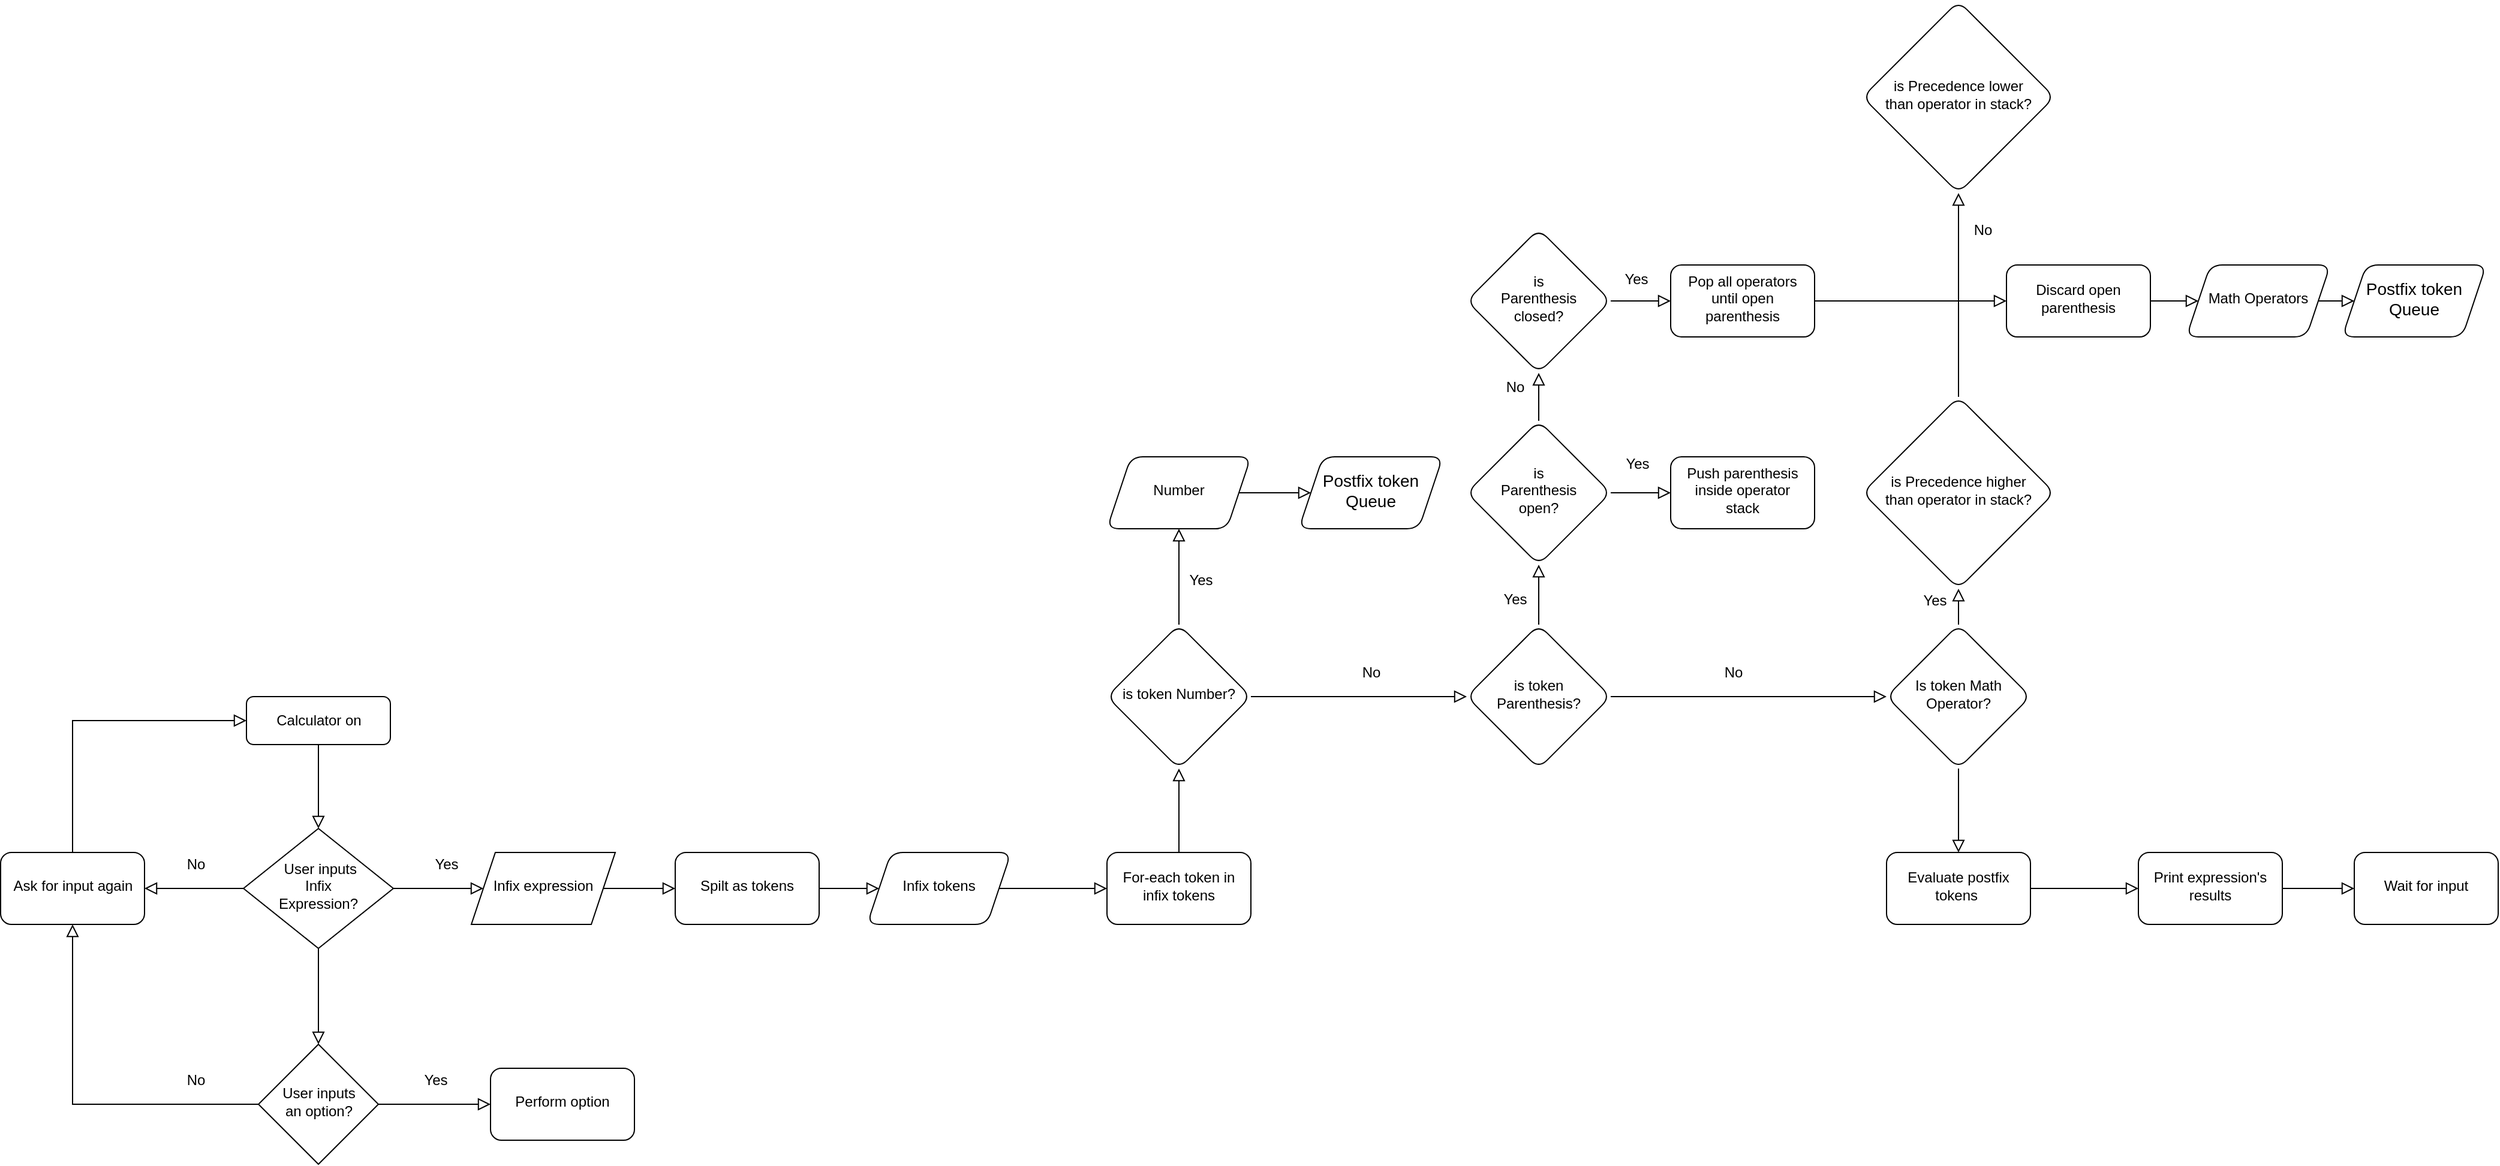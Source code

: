 <mxfile version="16.5.3" type="github">
  <diagram id="C5RBs43oDa-KdzZeNtuy" name="Page-1">
    <mxGraphModel dx="1960" dy="1651" grid="1" gridSize="10" guides="1" tooltips="1" connect="1" arrows="1" fold="1" page="0" pageScale="1" pageWidth="827" pageHeight="1169" math="0" shadow="0">
      <root>
        <mxCell id="WIyWlLk6GJQsqaUBKTNV-0" />
        <mxCell id="WIyWlLk6GJQsqaUBKTNV-1" parent="WIyWlLk6GJQsqaUBKTNV-0" />
        <mxCell id="ZLJSvew3tUVxWvLUYORm-17" value="No" style="edgeStyle=orthogonalEdgeStyle;shape=connector;rounded=0;orthogonalLoop=1;jettySize=auto;html=1;shadow=0;labelBackgroundColor=none;fontFamily=Helvetica;fontSize=12;fontColor=default;endArrow=block;endFill=0;endSize=8;strokeColor=default;strokeWidth=1;" edge="1" parent="WIyWlLk6GJQsqaUBKTNV-1" source="WIyWlLk6GJQsqaUBKTNV-6" target="ZLJSvew3tUVxWvLUYORm-16">
          <mxGeometry x="-0.03" y="-20" relative="1" as="geometry">
            <mxPoint as="offset" />
          </mxGeometry>
        </mxCell>
        <mxCell id="ZLJSvew3tUVxWvLUYORm-36" value="" style="edgeStyle=orthogonalEdgeStyle;shape=connector;rounded=0;orthogonalLoop=1;jettySize=auto;html=1;shadow=0;labelBackgroundColor=none;fontFamily=Helvetica;fontSize=12;fontColor=default;endArrow=block;endFill=0;endSize=8;strokeColor=default;strokeWidth=1;" edge="1" parent="WIyWlLk6GJQsqaUBKTNV-1" source="WIyWlLk6GJQsqaUBKTNV-6" target="ZLJSvew3tUVxWvLUYORm-35">
          <mxGeometry relative="1" as="geometry" />
        </mxCell>
        <mxCell id="ZLJSvew3tUVxWvLUYORm-96" value="" style="edgeStyle=orthogonalEdgeStyle;shape=connector;rounded=0;orthogonalLoop=1;jettySize=auto;html=1;shadow=0;labelBackgroundColor=none;fontFamily=Helvetica;fontSize=14;fontColor=default;endArrow=block;endFill=0;endSize=8;strokeColor=default;strokeWidth=1;" edge="1" parent="WIyWlLk6GJQsqaUBKTNV-1" source="WIyWlLk6GJQsqaUBKTNV-6" target="ZLJSvew3tUVxWvLUYORm-95">
          <mxGeometry relative="1" as="geometry" />
        </mxCell>
        <mxCell id="ZLJSvew3tUVxWvLUYORm-97" value="Yes" style="edgeLabel;html=1;align=center;verticalAlign=middle;resizable=0;points=[];fontSize=12;fontFamily=Helvetica;fontColor=default;" vertex="1" connectable="0" parent="ZLJSvew3tUVxWvLUYORm-96">
          <mxGeometry x="0.316" y="2" relative="1" as="geometry">
            <mxPoint x="-6" y="-18" as="offset" />
          </mxGeometry>
        </mxCell>
        <mxCell id="WIyWlLk6GJQsqaUBKTNV-6" value="&lt;font style=&quot;font-size: 12px&quot;&gt;&amp;nbsp;User inputs&lt;br&gt;Infix &lt;br&gt;Expression?&lt;/font&gt;" style="rhombus;whiteSpace=wrap;html=1;shadow=0;fontFamily=Helvetica;fontSize=12;align=center;strokeWidth=1;spacing=6;spacingTop=-4;" parent="WIyWlLk6GJQsqaUBKTNV-1" vertex="1">
          <mxGeometry x="170" y="150" width="125" height="100" as="geometry" />
        </mxCell>
        <mxCell id="ZLJSvew3tUVxWvLUYORm-5" style="edgeStyle=orthogonalEdgeStyle;shape=connector;rounded=0;orthogonalLoop=1;jettySize=auto;html=1;entryX=0.5;entryY=0;entryDx=0;entryDy=0;shadow=0;labelBackgroundColor=none;fontFamily=Helvetica;fontSize=11;fontColor=default;endArrow=block;endFill=0;endSize=8;strokeColor=default;strokeWidth=1;" edge="1" parent="WIyWlLk6GJQsqaUBKTNV-1" source="ZLJSvew3tUVxWvLUYORm-4" target="WIyWlLk6GJQsqaUBKTNV-6">
          <mxGeometry relative="1" as="geometry">
            <mxPoint x="220" y="60" as="targetPoint" />
          </mxGeometry>
        </mxCell>
        <mxCell id="ZLJSvew3tUVxWvLUYORm-4" value="Calculator on" style="rounded=1;whiteSpace=wrap;html=1;fontSize=12;glass=0;strokeWidth=1;shadow=0;" vertex="1" parent="WIyWlLk6GJQsqaUBKTNV-1">
          <mxGeometry x="172.5" y="40" width="120" height="40" as="geometry" />
        </mxCell>
        <mxCell id="ZLJSvew3tUVxWvLUYORm-100" value="" style="edgeStyle=orthogonalEdgeStyle;shape=connector;rounded=0;orthogonalLoop=1;jettySize=auto;html=1;shadow=0;labelBackgroundColor=none;fontFamily=Helvetica;fontSize=14;fontColor=default;endArrow=block;endFill=0;endSize=8;strokeColor=default;strokeWidth=1;" edge="1" parent="WIyWlLk6GJQsqaUBKTNV-1" source="ZLJSvew3tUVxWvLUYORm-14" target="ZLJSvew3tUVxWvLUYORm-99">
          <mxGeometry relative="1" as="geometry" />
        </mxCell>
        <mxCell id="ZLJSvew3tUVxWvLUYORm-14" value="Spilt as tokens" style="rounded=1;whiteSpace=wrap;html=1;shadow=0;strokeWidth=1;spacing=6;spacingTop=-4;" vertex="1" parent="WIyWlLk6GJQsqaUBKTNV-1">
          <mxGeometry x="530" y="170" width="120" height="60" as="geometry" />
        </mxCell>
        <mxCell id="ZLJSvew3tUVxWvLUYORm-20" style="shape=connector;rounded=0;orthogonalLoop=1;jettySize=auto;html=1;entryX=0;entryY=0.5;entryDx=0;entryDy=0;shadow=0;labelBackgroundColor=none;fontFamily=Helvetica;fontSize=12;fontColor=default;endArrow=block;endFill=0;endSize=8;strokeColor=default;strokeWidth=1;exitX=0.5;exitY=0;exitDx=0;exitDy=0;edgeStyle=orthogonalEdgeStyle;" edge="1" parent="WIyWlLk6GJQsqaUBKTNV-1" source="ZLJSvew3tUVxWvLUYORm-16" target="ZLJSvew3tUVxWvLUYORm-4">
          <mxGeometry relative="1" as="geometry" />
        </mxCell>
        <mxCell id="ZLJSvew3tUVxWvLUYORm-16" value="Ask for input again" style="rounded=1;whiteSpace=wrap;html=1;shadow=0;strokeWidth=1;spacing=6;spacingTop=-4;" vertex="1" parent="WIyWlLk6GJQsqaUBKTNV-1">
          <mxGeometry x="-32.5" y="170" width="120" height="60" as="geometry" />
        </mxCell>
        <mxCell id="ZLJSvew3tUVxWvLUYORm-54" style="edgeStyle=orthogonalEdgeStyle;shape=connector;rounded=0;orthogonalLoop=1;jettySize=auto;html=1;exitX=0.5;exitY=0;exitDx=0;exitDy=0;shadow=0;labelBackgroundColor=none;fontFamily=Helvetica;fontSize=12;fontColor=default;endArrow=block;endFill=0;endSize=8;strokeColor=default;strokeWidth=1;" edge="1" parent="WIyWlLk6GJQsqaUBKTNV-1" source="ZLJSvew3tUVxWvLUYORm-23" target="ZLJSvew3tUVxWvLUYORm-43">
          <mxGeometry relative="1" as="geometry" />
        </mxCell>
        <mxCell id="ZLJSvew3tUVxWvLUYORm-23" value="&lt;span&gt;For-each&amp;nbsp;token in infix tokens&lt;/span&gt;" style="rounded=1;whiteSpace=wrap;html=1;shadow=0;strokeWidth=1;spacing=6;spacingTop=-4;" vertex="1" parent="WIyWlLk6GJQsqaUBKTNV-1">
          <mxGeometry x="890" y="170" width="120" height="60" as="geometry" />
        </mxCell>
        <mxCell id="ZLJSvew3tUVxWvLUYORm-33" value="" style="edgeStyle=orthogonalEdgeStyle;shape=connector;rounded=0;orthogonalLoop=1;jettySize=auto;html=1;shadow=0;labelBackgroundColor=none;fontFamily=Helvetica;fontSize=12;fontColor=default;endArrow=block;endFill=0;endSize=8;strokeColor=default;strokeWidth=1;entryX=0.5;entryY=1;entryDx=0;entryDy=0;" edge="1" parent="WIyWlLk6GJQsqaUBKTNV-1" source="ZLJSvew3tUVxWvLUYORm-43" target="ZLJSvew3tUVxWvLUYORm-85">
          <mxGeometry relative="1" as="geometry">
            <mxPoint x="950" y="-90" as="targetPoint" />
          </mxGeometry>
        </mxCell>
        <mxCell id="ZLJSvew3tUVxWvLUYORm-34" value="Yes" style="edgeLabel;html=1;align=center;verticalAlign=middle;resizable=0;points=[];fontSize=12;fontFamily=Helvetica;fontColor=default;" vertex="1" connectable="0" parent="ZLJSvew3tUVxWvLUYORm-33">
          <mxGeometry x="-0.188" y="-1" relative="1" as="geometry">
            <mxPoint x="17" y="-5" as="offset" />
          </mxGeometry>
        </mxCell>
        <mxCell id="ZLJSvew3tUVxWvLUYORm-107" value="Yes" style="edgeStyle=orthogonalEdgeStyle;shape=connector;rounded=0;orthogonalLoop=1;jettySize=auto;html=1;shadow=0;labelBackgroundColor=none;fontFamily=Helvetica;fontSize=12;fontColor=default;endArrow=block;endFill=0;endSize=8;strokeColor=default;strokeWidth=1;" edge="1" parent="WIyWlLk6GJQsqaUBKTNV-1" source="ZLJSvew3tUVxWvLUYORm-27" target="ZLJSvew3tUVxWvLUYORm-106">
          <mxGeometry x="-0.2" y="-20" relative="1" as="geometry">
            <mxPoint as="offset" />
          </mxGeometry>
        </mxCell>
        <mxCell id="ZLJSvew3tUVxWvLUYORm-116" style="edgeStyle=none;shape=connector;rounded=0;orthogonalLoop=1;jettySize=auto;html=1;entryX=0.5;entryY=0;entryDx=0;entryDy=0;shadow=0;labelBackgroundColor=none;fontFamily=Helvetica;fontSize=12;fontColor=default;endArrow=block;endFill=0;endSize=8;strokeColor=default;strokeWidth=1;" edge="1" parent="WIyWlLk6GJQsqaUBKTNV-1" source="ZLJSvew3tUVxWvLUYORm-27" target="ZLJSvew3tUVxWvLUYORm-115">
          <mxGeometry relative="1" as="geometry" />
        </mxCell>
        <mxCell id="ZLJSvew3tUVxWvLUYORm-27" value="Is token Math Operator?" style="rhombus;whiteSpace=wrap;html=1;rounded=1;shadow=0;strokeWidth=1;spacing=6;spacingTop=-4;" vertex="1" parent="WIyWlLk6GJQsqaUBKTNV-1">
          <mxGeometry x="1540" y="-20" width="120" height="120" as="geometry" />
        </mxCell>
        <mxCell id="ZLJSvew3tUVxWvLUYORm-48" value="Yes" style="edgeStyle=orthogonalEdgeStyle;shape=connector;rounded=0;orthogonalLoop=1;jettySize=auto;html=1;shadow=0;labelBackgroundColor=none;fontFamily=Helvetica;fontSize=12;fontColor=default;endArrow=block;endFill=0;endSize=8;strokeColor=default;strokeWidth=1;entryX=1;entryY=0.5;entryDx=0;entryDy=0;exitX=0;exitY=0.5;exitDx=0;exitDy=0;" edge="1" parent="WIyWlLk6GJQsqaUBKTNV-1" source="ZLJSvew3tUVxWvLUYORm-29" target="ZLJSvew3tUVxWvLUYORm-58">
          <mxGeometry x="-0.143" y="20" relative="1" as="geometry">
            <mxPoint x="1362" y="10" as="targetPoint" />
            <mxPoint as="offset" />
          </mxGeometry>
        </mxCell>
        <mxCell id="ZLJSvew3tUVxWvLUYORm-67" value="No" style="edgeStyle=orthogonalEdgeStyle;shape=connector;rounded=0;orthogonalLoop=1;jettySize=auto;html=1;shadow=0;labelBackgroundColor=none;fontFamily=Helvetica;fontSize=12;fontColor=default;endArrow=block;endFill=0;endSize=8;strokeColor=default;strokeWidth=1;" edge="1" parent="WIyWlLk6GJQsqaUBKTNV-1" source="ZLJSvew3tUVxWvLUYORm-29" target="ZLJSvew3tUVxWvLUYORm-27">
          <mxGeometry x="-0.111" y="20" relative="1" as="geometry">
            <mxPoint as="offset" />
          </mxGeometry>
        </mxCell>
        <mxCell id="ZLJSvew3tUVxWvLUYORm-29" value="is token&lt;br&gt;Parenthesis?" style="rhombus;whiteSpace=wrap;html=1;rounded=1;shadow=0;strokeWidth=1;spacing=6;spacingTop=-4;direction=south;" vertex="1" parent="WIyWlLk6GJQsqaUBKTNV-1">
          <mxGeometry x="1190" y="-20" width="120" height="120" as="geometry" />
        </mxCell>
        <mxCell id="ZLJSvew3tUVxWvLUYORm-37" style="edgeStyle=orthogonalEdgeStyle;shape=connector;rounded=0;orthogonalLoop=1;jettySize=auto;html=1;entryX=0.5;entryY=1;entryDx=0;entryDy=0;shadow=0;labelBackgroundColor=none;fontFamily=Helvetica;fontSize=12;fontColor=default;endArrow=block;endFill=0;endSize=8;strokeColor=default;strokeWidth=1;" edge="1" parent="WIyWlLk6GJQsqaUBKTNV-1" source="ZLJSvew3tUVxWvLUYORm-35" target="ZLJSvew3tUVxWvLUYORm-16">
          <mxGeometry relative="1" as="geometry" />
        </mxCell>
        <mxCell id="ZLJSvew3tUVxWvLUYORm-38" value="No" style="edgeLabel;html=1;align=center;verticalAlign=middle;resizable=0;points=[];fontSize=12;fontFamily=Helvetica;fontColor=default;" vertex="1" connectable="0" parent="ZLJSvew3tUVxWvLUYORm-37">
          <mxGeometry x="-0.241" y="-2" relative="1" as="geometry">
            <mxPoint x="63" y="-18" as="offset" />
          </mxGeometry>
        </mxCell>
        <mxCell id="ZLJSvew3tUVxWvLUYORm-40" value="" style="edgeStyle=orthogonalEdgeStyle;shape=connector;rounded=0;orthogonalLoop=1;jettySize=auto;html=1;shadow=0;labelBackgroundColor=none;fontFamily=Helvetica;fontSize=12;fontColor=default;endArrow=block;endFill=0;endSize=8;strokeColor=default;strokeWidth=1;" edge="1" parent="WIyWlLk6GJQsqaUBKTNV-1" source="ZLJSvew3tUVxWvLUYORm-35" target="ZLJSvew3tUVxWvLUYORm-39">
          <mxGeometry relative="1" as="geometry" />
        </mxCell>
        <mxCell id="ZLJSvew3tUVxWvLUYORm-41" value="Yes" style="edgeLabel;html=1;align=center;verticalAlign=middle;resizable=0;points=[];fontSize=12;fontFamily=Helvetica;fontColor=default;" vertex="1" connectable="0" parent="ZLJSvew3tUVxWvLUYORm-40">
          <mxGeometry x="0.296" y="-1" relative="1" as="geometry">
            <mxPoint x="-13" y="-21" as="offset" />
          </mxGeometry>
        </mxCell>
        <mxCell id="ZLJSvew3tUVxWvLUYORm-35" value="User inputs &lt;br&gt;an option?" style="rhombus;whiteSpace=wrap;html=1;shadow=0;strokeWidth=1;spacing=6;spacingTop=-4;" vertex="1" parent="WIyWlLk6GJQsqaUBKTNV-1">
          <mxGeometry x="182.5" y="330" width="100" height="100" as="geometry" />
        </mxCell>
        <mxCell id="ZLJSvew3tUVxWvLUYORm-39" value="Perform option" style="rounded=1;whiteSpace=wrap;html=1;shadow=0;strokeWidth=1;spacing=6;spacingTop=-4;" vertex="1" parent="WIyWlLk6GJQsqaUBKTNV-1">
          <mxGeometry x="376" y="350" width="120" height="60" as="geometry" />
        </mxCell>
        <mxCell id="ZLJSvew3tUVxWvLUYORm-65" style="edgeStyle=orthogonalEdgeStyle;shape=connector;rounded=0;orthogonalLoop=1;jettySize=auto;html=1;shadow=0;labelBackgroundColor=none;fontFamily=Helvetica;fontSize=12;fontColor=default;endArrow=block;endFill=0;endSize=8;strokeColor=default;strokeWidth=1;" edge="1" parent="WIyWlLk6GJQsqaUBKTNV-1" source="ZLJSvew3tUVxWvLUYORm-43" target="ZLJSvew3tUVxWvLUYORm-29">
          <mxGeometry relative="1" as="geometry">
            <mxPoint x="1150" y="40" as="targetPoint" />
          </mxGeometry>
        </mxCell>
        <mxCell id="ZLJSvew3tUVxWvLUYORm-66" value="No" style="edgeLabel;html=1;align=center;verticalAlign=middle;resizable=0;points=[];fontSize=12;fontFamily=Helvetica;fontColor=default;" vertex="1" connectable="0" parent="ZLJSvew3tUVxWvLUYORm-65">
          <mxGeometry x="0.103" y="2" relative="1" as="geometry">
            <mxPoint y="-18" as="offset" />
          </mxGeometry>
        </mxCell>
        <mxCell id="ZLJSvew3tUVxWvLUYORm-43" value="is token Number?" style="rhombus;whiteSpace=wrap;html=1;rounded=1;shadow=0;strokeWidth=1;spacing=6;spacingTop=-4;direction=south;" vertex="1" parent="WIyWlLk6GJQsqaUBKTNV-1">
          <mxGeometry x="890" y="-20" width="120" height="120" as="geometry" />
        </mxCell>
        <mxCell id="ZLJSvew3tUVxWvLUYORm-63" style="edgeStyle=orthogonalEdgeStyle;shape=connector;rounded=0;orthogonalLoop=1;jettySize=auto;html=1;shadow=0;labelBackgroundColor=none;fontFamily=Helvetica;fontSize=12;fontColor=default;endArrow=block;endFill=0;endSize=8;strokeColor=default;strokeWidth=1;" edge="1" parent="WIyWlLk6GJQsqaUBKTNV-1" source="ZLJSvew3tUVxWvLUYORm-58" target="ZLJSvew3tUVxWvLUYORm-62">
          <mxGeometry relative="1" as="geometry" />
        </mxCell>
        <mxCell id="ZLJSvew3tUVxWvLUYORm-64" value="No" style="edgeLabel;html=1;align=center;verticalAlign=middle;resizable=0;points=[];fontSize=12;fontFamily=Helvetica;fontColor=default;" vertex="1" connectable="0" parent="ZLJSvew3tUVxWvLUYORm-63">
          <mxGeometry x="-0.224" y="2" relative="1" as="geometry">
            <mxPoint x="-18" y="-13" as="offset" />
          </mxGeometry>
        </mxCell>
        <mxCell id="ZLJSvew3tUVxWvLUYORm-72" value="" style="edgeStyle=orthogonalEdgeStyle;shape=connector;rounded=0;orthogonalLoop=1;jettySize=auto;html=1;shadow=0;labelBackgroundColor=none;fontFamily=Helvetica;fontSize=12;fontColor=default;endArrow=block;endFill=0;endSize=8;strokeColor=default;strokeWidth=1;" edge="1" parent="WIyWlLk6GJQsqaUBKTNV-1" source="ZLJSvew3tUVxWvLUYORm-58" target="ZLJSvew3tUVxWvLUYORm-71">
          <mxGeometry relative="1" as="geometry" />
        </mxCell>
        <mxCell id="ZLJSvew3tUVxWvLUYORm-73" value="Yes" style="edgeLabel;html=1;align=center;verticalAlign=middle;resizable=0;points=[];fontSize=12;fontFamily=Helvetica;fontColor=default;" vertex="1" connectable="0" parent="ZLJSvew3tUVxWvLUYORm-72">
          <mxGeometry x="-0.116" y="2" relative="1" as="geometry">
            <mxPoint y="-22" as="offset" />
          </mxGeometry>
        </mxCell>
        <mxCell id="ZLJSvew3tUVxWvLUYORm-58" value="is&lt;br&gt;Parenthesis &lt;br&gt;open?" style="rhombus;whiteSpace=wrap;html=1;rounded=1;shadow=0;strokeWidth=1;spacing=6;spacingTop=-4;direction=south;" vertex="1" parent="WIyWlLk6GJQsqaUBKTNV-1">
          <mxGeometry x="1190" y="-190" width="120" height="120" as="geometry" />
        </mxCell>
        <mxCell id="ZLJSvew3tUVxWvLUYORm-75" value="" style="edgeStyle=orthogonalEdgeStyle;shape=connector;rounded=0;orthogonalLoop=1;jettySize=auto;html=1;shadow=0;labelBackgroundColor=none;fontFamily=Helvetica;fontSize=12;fontColor=default;endArrow=block;endFill=0;endSize=8;strokeColor=default;strokeWidth=1;" edge="1" parent="WIyWlLk6GJQsqaUBKTNV-1" source="ZLJSvew3tUVxWvLUYORm-62" target="ZLJSvew3tUVxWvLUYORm-74">
          <mxGeometry relative="1" as="geometry" />
        </mxCell>
        <mxCell id="ZLJSvew3tUVxWvLUYORm-76" value="Yes" style="edgeLabel;html=1;align=center;verticalAlign=middle;resizable=0;points=[];fontSize=12;fontFamily=Helvetica;fontColor=default;" vertex="1" connectable="0" parent="ZLJSvew3tUVxWvLUYORm-75">
          <mxGeometry x="-0.154" y="-1" relative="1" as="geometry">
            <mxPoint y="-19" as="offset" />
          </mxGeometry>
        </mxCell>
        <mxCell id="ZLJSvew3tUVxWvLUYORm-62" value="is&lt;br&gt;Parenthesis &lt;br&gt;closed?" style="rhombus;whiteSpace=wrap;html=1;rounded=1;shadow=0;strokeWidth=1;spacing=6;spacingTop=-4;direction=south;" vertex="1" parent="WIyWlLk6GJQsqaUBKTNV-1">
          <mxGeometry x="1190" y="-350" width="120" height="120" as="geometry" />
        </mxCell>
        <mxCell id="ZLJSvew3tUVxWvLUYORm-71" value="Push parenthesis inside operator stack" style="whiteSpace=wrap;html=1;rounded=1;shadow=0;strokeWidth=1;spacing=6;spacingTop=-4;" vertex="1" parent="WIyWlLk6GJQsqaUBKTNV-1">
          <mxGeometry x="1360" y="-160" width="120" height="60" as="geometry" />
        </mxCell>
        <mxCell id="ZLJSvew3tUVxWvLUYORm-103" style="edgeStyle=orthogonalEdgeStyle;shape=connector;rounded=0;orthogonalLoop=1;jettySize=auto;html=1;shadow=0;labelBackgroundColor=none;fontFamily=Helvetica;fontSize=14;fontColor=default;endArrow=block;endFill=0;endSize=8;strokeColor=default;strokeWidth=1;" edge="1" parent="WIyWlLk6GJQsqaUBKTNV-1" source="ZLJSvew3tUVxWvLUYORm-74" target="ZLJSvew3tUVxWvLUYORm-81">
          <mxGeometry relative="1" as="geometry" />
        </mxCell>
        <mxCell id="ZLJSvew3tUVxWvLUYORm-74" value="Pop all operators until open parenthesis" style="whiteSpace=wrap;html=1;rounded=1;shadow=0;strokeWidth=1;spacing=6;spacingTop=-4;" vertex="1" parent="WIyWlLk6GJQsqaUBKTNV-1">
          <mxGeometry x="1360" y="-320" width="120" height="60" as="geometry" />
        </mxCell>
        <mxCell id="ZLJSvew3tUVxWvLUYORm-110" style="edgeStyle=none;shape=connector;rounded=0;orthogonalLoop=1;jettySize=auto;html=1;entryX=0;entryY=0.5;entryDx=0;entryDy=0;shadow=0;labelBackgroundColor=none;fontFamily=Helvetica;fontSize=12;fontColor=default;endArrow=block;endFill=0;endSize=8;strokeColor=default;strokeWidth=1;" edge="1" parent="WIyWlLk6GJQsqaUBKTNV-1" source="ZLJSvew3tUVxWvLUYORm-77" target="ZLJSvew3tUVxWvLUYORm-109">
          <mxGeometry relative="1" as="geometry" />
        </mxCell>
        <mxCell id="ZLJSvew3tUVxWvLUYORm-77" value="Math Operators" style="shape=parallelogram;perimeter=parallelogramPerimeter;whiteSpace=wrap;html=1;fixedSize=1;rounded=1;shadow=0;strokeWidth=1;spacing=6;spacingTop=-4;" vertex="1" parent="WIyWlLk6GJQsqaUBKTNV-1">
          <mxGeometry x="1790" y="-320" width="120" height="60" as="geometry" />
        </mxCell>
        <mxCell id="ZLJSvew3tUVxWvLUYORm-104" style="edgeStyle=orthogonalEdgeStyle;shape=connector;rounded=0;orthogonalLoop=1;jettySize=auto;html=1;exitX=1;exitY=0.5;exitDx=0;exitDy=0;shadow=0;labelBackgroundColor=none;fontFamily=Helvetica;fontSize=14;fontColor=default;endArrow=block;endFill=0;endSize=8;strokeColor=default;strokeWidth=1;" edge="1" parent="WIyWlLk6GJQsqaUBKTNV-1" source="ZLJSvew3tUVxWvLUYORm-81" target="ZLJSvew3tUVxWvLUYORm-77">
          <mxGeometry relative="1" as="geometry" />
        </mxCell>
        <mxCell id="ZLJSvew3tUVxWvLUYORm-81" value="Discard open parenthesis" style="whiteSpace=wrap;html=1;rounded=1;shadow=0;strokeWidth=1;spacing=6;spacingTop=-4;" vertex="1" parent="WIyWlLk6GJQsqaUBKTNV-1">
          <mxGeometry x="1640" y="-320" width="120" height="60" as="geometry" />
        </mxCell>
        <mxCell id="ZLJSvew3tUVxWvLUYORm-102" style="edgeStyle=orthogonalEdgeStyle;shape=connector;rounded=0;orthogonalLoop=1;jettySize=auto;html=1;shadow=0;labelBackgroundColor=none;fontFamily=Helvetica;fontSize=14;fontColor=default;endArrow=block;endFill=0;endSize=8;strokeColor=default;strokeWidth=1;" edge="1" parent="WIyWlLk6GJQsqaUBKTNV-1" source="ZLJSvew3tUVxWvLUYORm-85" target="ZLJSvew3tUVxWvLUYORm-90">
          <mxGeometry relative="1" as="geometry" />
        </mxCell>
        <mxCell id="ZLJSvew3tUVxWvLUYORm-85" value="Number" style="shape=parallelogram;perimeter=parallelogramPerimeter;whiteSpace=wrap;html=1;fixedSize=1;rounded=1;shadow=0;strokeWidth=1;spacing=6;spacingTop=-4;" vertex="1" parent="WIyWlLk6GJQsqaUBKTNV-1">
          <mxGeometry x="890" y="-160" width="120" height="60" as="geometry" />
        </mxCell>
        <mxCell id="ZLJSvew3tUVxWvLUYORm-90" value="&lt;font style=&quot;font-size: 14px&quot;&gt;Postfix token Queue&lt;/font&gt;" style="shape=parallelogram;perimeter=parallelogramPerimeter;whiteSpace=wrap;html=1;fixedSize=1;rounded=1;shadow=0;strokeWidth=1;spacing=6;spacingTop=-4;" vertex="1" parent="WIyWlLk6GJQsqaUBKTNV-1">
          <mxGeometry x="1050" y="-160" width="120" height="60" as="geometry" />
        </mxCell>
        <mxCell id="ZLJSvew3tUVxWvLUYORm-98" style="edgeStyle=orthogonalEdgeStyle;shape=connector;rounded=0;orthogonalLoop=1;jettySize=auto;html=1;entryX=0;entryY=0.5;entryDx=0;entryDy=0;shadow=0;labelBackgroundColor=none;fontFamily=Helvetica;fontSize=14;fontColor=default;endArrow=block;endFill=0;endSize=8;strokeColor=default;strokeWidth=1;" edge="1" parent="WIyWlLk6GJQsqaUBKTNV-1" source="ZLJSvew3tUVxWvLUYORm-95" target="ZLJSvew3tUVxWvLUYORm-14">
          <mxGeometry relative="1" as="geometry" />
        </mxCell>
        <mxCell id="ZLJSvew3tUVxWvLUYORm-95" value="Infix expression" style="shape=parallelogram;perimeter=parallelogramPerimeter;whiteSpace=wrap;html=1;fixedSize=1;shadow=0;strokeWidth=1;spacing=6;spacingTop=-4;" vertex="1" parent="WIyWlLk6GJQsqaUBKTNV-1">
          <mxGeometry x="360" y="170" width="120" height="60" as="geometry" />
        </mxCell>
        <mxCell id="ZLJSvew3tUVxWvLUYORm-101" style="edgeStyle=orthogonalEdgeStyle;shape=connector;rounded=0;orthogonalLoop=1;jettySize=auto;html=1;entryX=0;entryY=0.5;entryDx=0;entryDy=0;shadow=0;labelBackgroundColor=none;fontFamily=Helvetica;fontSize=14;fontColor=default;endArrow=block;endFill=0;endSize=8;strokeColor=default;strokeWidth=1;" edge="1" parent="WIyWlLk6GJQsqaUBKTNV-1" source="ZLJSvew3tUVxWvLUYORm-99" target="ZLJSvew3tUVxWvLUYORm-23">
          <mxGeometry relative="1" as="geometry" />
        </mxCell>
        <mxCell id="ZLJSvew3tUVxWvLUYORm-99" value="Infix tokens" style="shape=parallelogram;perimeter=parallelogramPerimeter;whiteSpace=wrap;html=1;fixedSize=1;rounded=1;shadow=0;strokeWidth=1;spacing=6;spacingTop=-4;" vertex="1" parent="WIyWlLk6GJQsqaUBKTNV-1">
          <mxGeometry x="690" y="170" width="120" height="60" as="geometry" />
        </mxCell>
        <mxCell id="ZLJSvew3tUVxWvLUYORm-112" style="edgeStyle=none;shape=connector;rounded=0;orthogonalLoop=1;jettySize=auto;html=1;shadow=0;labelBackgroundColor=none;fontFamily=Helvetica;fontSize=12;fontColor=default;endArrow=block;endFill=0;endSize=8;strokeColor=default;strokeWidth=1;" edge="1" parent="WIyWlLk6GJQsqaUBKTNV-1" source="ZLJSvew3tUVxWvLUYORm-106" target="ZLJSvew3tUVxWvLUYORm-111">
          <mxGeometry relative="1" as="geometry" />
        </mxCell>
        <mxCell id="ZLJSvew3tUVxWvLUYORm-114" value="No" style="edgeLabel;html=1;align=center;verticalAlign=middle;resizable=0;points=[];fontSize=12;fontFamily=Helvetica;fontColor=default;" vertex="1" connectable="0" parent="ZLJSvew3tUVxWvLUYORm-112">
          <mxGeometry x="0.474" y="1" relative="1" as="geometry">
            <mxPoint x="21" y="-14" as="offset" />
          </mxGeometry>
        </mxCell>
        <mxCell id="ZLJSvew3tUVxWvLUYORm-106" value="is Precedence higher &lt;br&gt;than operator in stack?" style="rhombus;whiteSpace=wrap;html=1;rounded=1;shadow=0;strokeWidth=1;spacing=6;spacingTop=-4;" vertex="1" parent="WIyWlLk6GJQsqaUBKTNV-1">
          <mxGeometry x="1520" y="-210" width="160" height="160" as="geometry" />
        </mxCell>
        <mxCell id="ZLJSvew3tUVxWvLUYORm-109" value="&lt;span style=&quot;font-size: 14px&quot;&gt;Postfix token Queue&lt;/span&gt;" style="shape=parallelogram;perimeter=parallelogramPerimeter;whiteSpace=wrap;html=1;fixedSize=1;rounded=1;shadow=0;strokeWidth=1;spacing=6;spacingTop=-4;" vertex="1" parent="WIyWlLk6GJQsqaUBKTNV-1">
          <mxGeometry x="1920" y="-320" width="120" height="60" as="geometry" />
        </mxCell>
        <mxCell id="ZLJSvew3tUVxWvLUYORm-111" value="is Precedence lower&lt;br&gt;than operator in stack?" style="rhombus;whiteSpace=wrap;html=1;rounded=1;shadow=0;strokeWidth=1;spacing=6;spacingTop=-4;" vertex="1" parent="WIyWlLk6GJQsqaUBKTNV-1">
          <mxGeometry x="1520" y="-540" width="160" height="160" as="geometry" />
        </mxCell>
        <mxCell id="ZLJSvew3tUVxWvLUYORm-118" style="edgeStyle=none;shape=connector;rounded=0;orthogonalLoop=1;jettySize=auto;html=1;shadow=0;labelBackgroundColor=none;fontFamily=Helvetica;fontSize=12;fontColor=default;endArrow=block;endFill=0;endSize=8;strokeColor=default;strokeWidth=1;" edge="1" parent="WIyWlLk6GJQsqaUBKTNV-1" source="ZLJSvew3tUVxWvLUYORm-115" target="ZLJSvew3tUVxWvLUYORm-117">
          <mxGeometry relative="1" as="geometry" />
        </mxCell>
        <mxCell id="ZLJSvew3tUVxWvLUYORm-115" value="&lt;span&gt;Evaluate postfix tokens&amp;nbsp;&lt;/span&gt;" style="rounded=1;whiteSpace=wrap;html=1;shadow=0;strokeWidth=1;spacing=6;spacingTop=-4;" vertex="1" parent="WIyWlLk6GJQsqaUBKTNV-1">
          <mxGeometry x="1540" y="170" width="120" height="60" as="geometry" />
        </mxCell>
        <mxCell id="ZLJSvew3tUVxWvLUYORm-120" style="edgeStyle=none;shape=connector;rounded=0;orthogonalLoop=1;jettySize=auto;html=1;shadow=0;labelBackgroundColor=none;fontFamily=Helvetica;fontSize=12;fontColor=default;endArrow=block;endFill=0;endSize=8;strokeColor=default;strokeWidth=1;" edge="1" parent="WIyWlLk6GJQsqaUBKTNV-1" source="ZLJSvew3tUVxWvLUYORm-117" target="ZLJSvew3tUVxWvLUYORm-119">
          <mxGeometry relative="1" as="geometry" />
        </mxCell>
        <mxCell id="ZLJSvew3tUVxWvLUYORm-117" value="&lt;span&gt;Print expression&#39;s results&lt;/span&gt;" style="rounded=1;whiteSpace=wrap;html=1;shadow=0;strokeWidth=1;spacing=6;spacingTop=-4;" vertex="1" parent="WIyWlLk6GJQsqaUBKTNV-1">
          <mxGeometry x="1750" y="170" width="120" height="60" as="geometry" />
        </mxCell>
        <mxCell id="ZLJSvew3tUVxWvLUYORm-119" value="Wait for input" style="rounded=1;whiteSpace=wrap;html=1;shadow=0;strokeWidth=1;spacing=6;spacingTop=-4;" vertex="1" parent="WIyWlLk6GJQsqaUBKTNV-1">
          <mxGeometry x="1930" y="170" width="120" height="60" as="geometry" />
        </mxCell>
      </root>
    </mxGraphModel>
  </diagram>
</mxfile>

